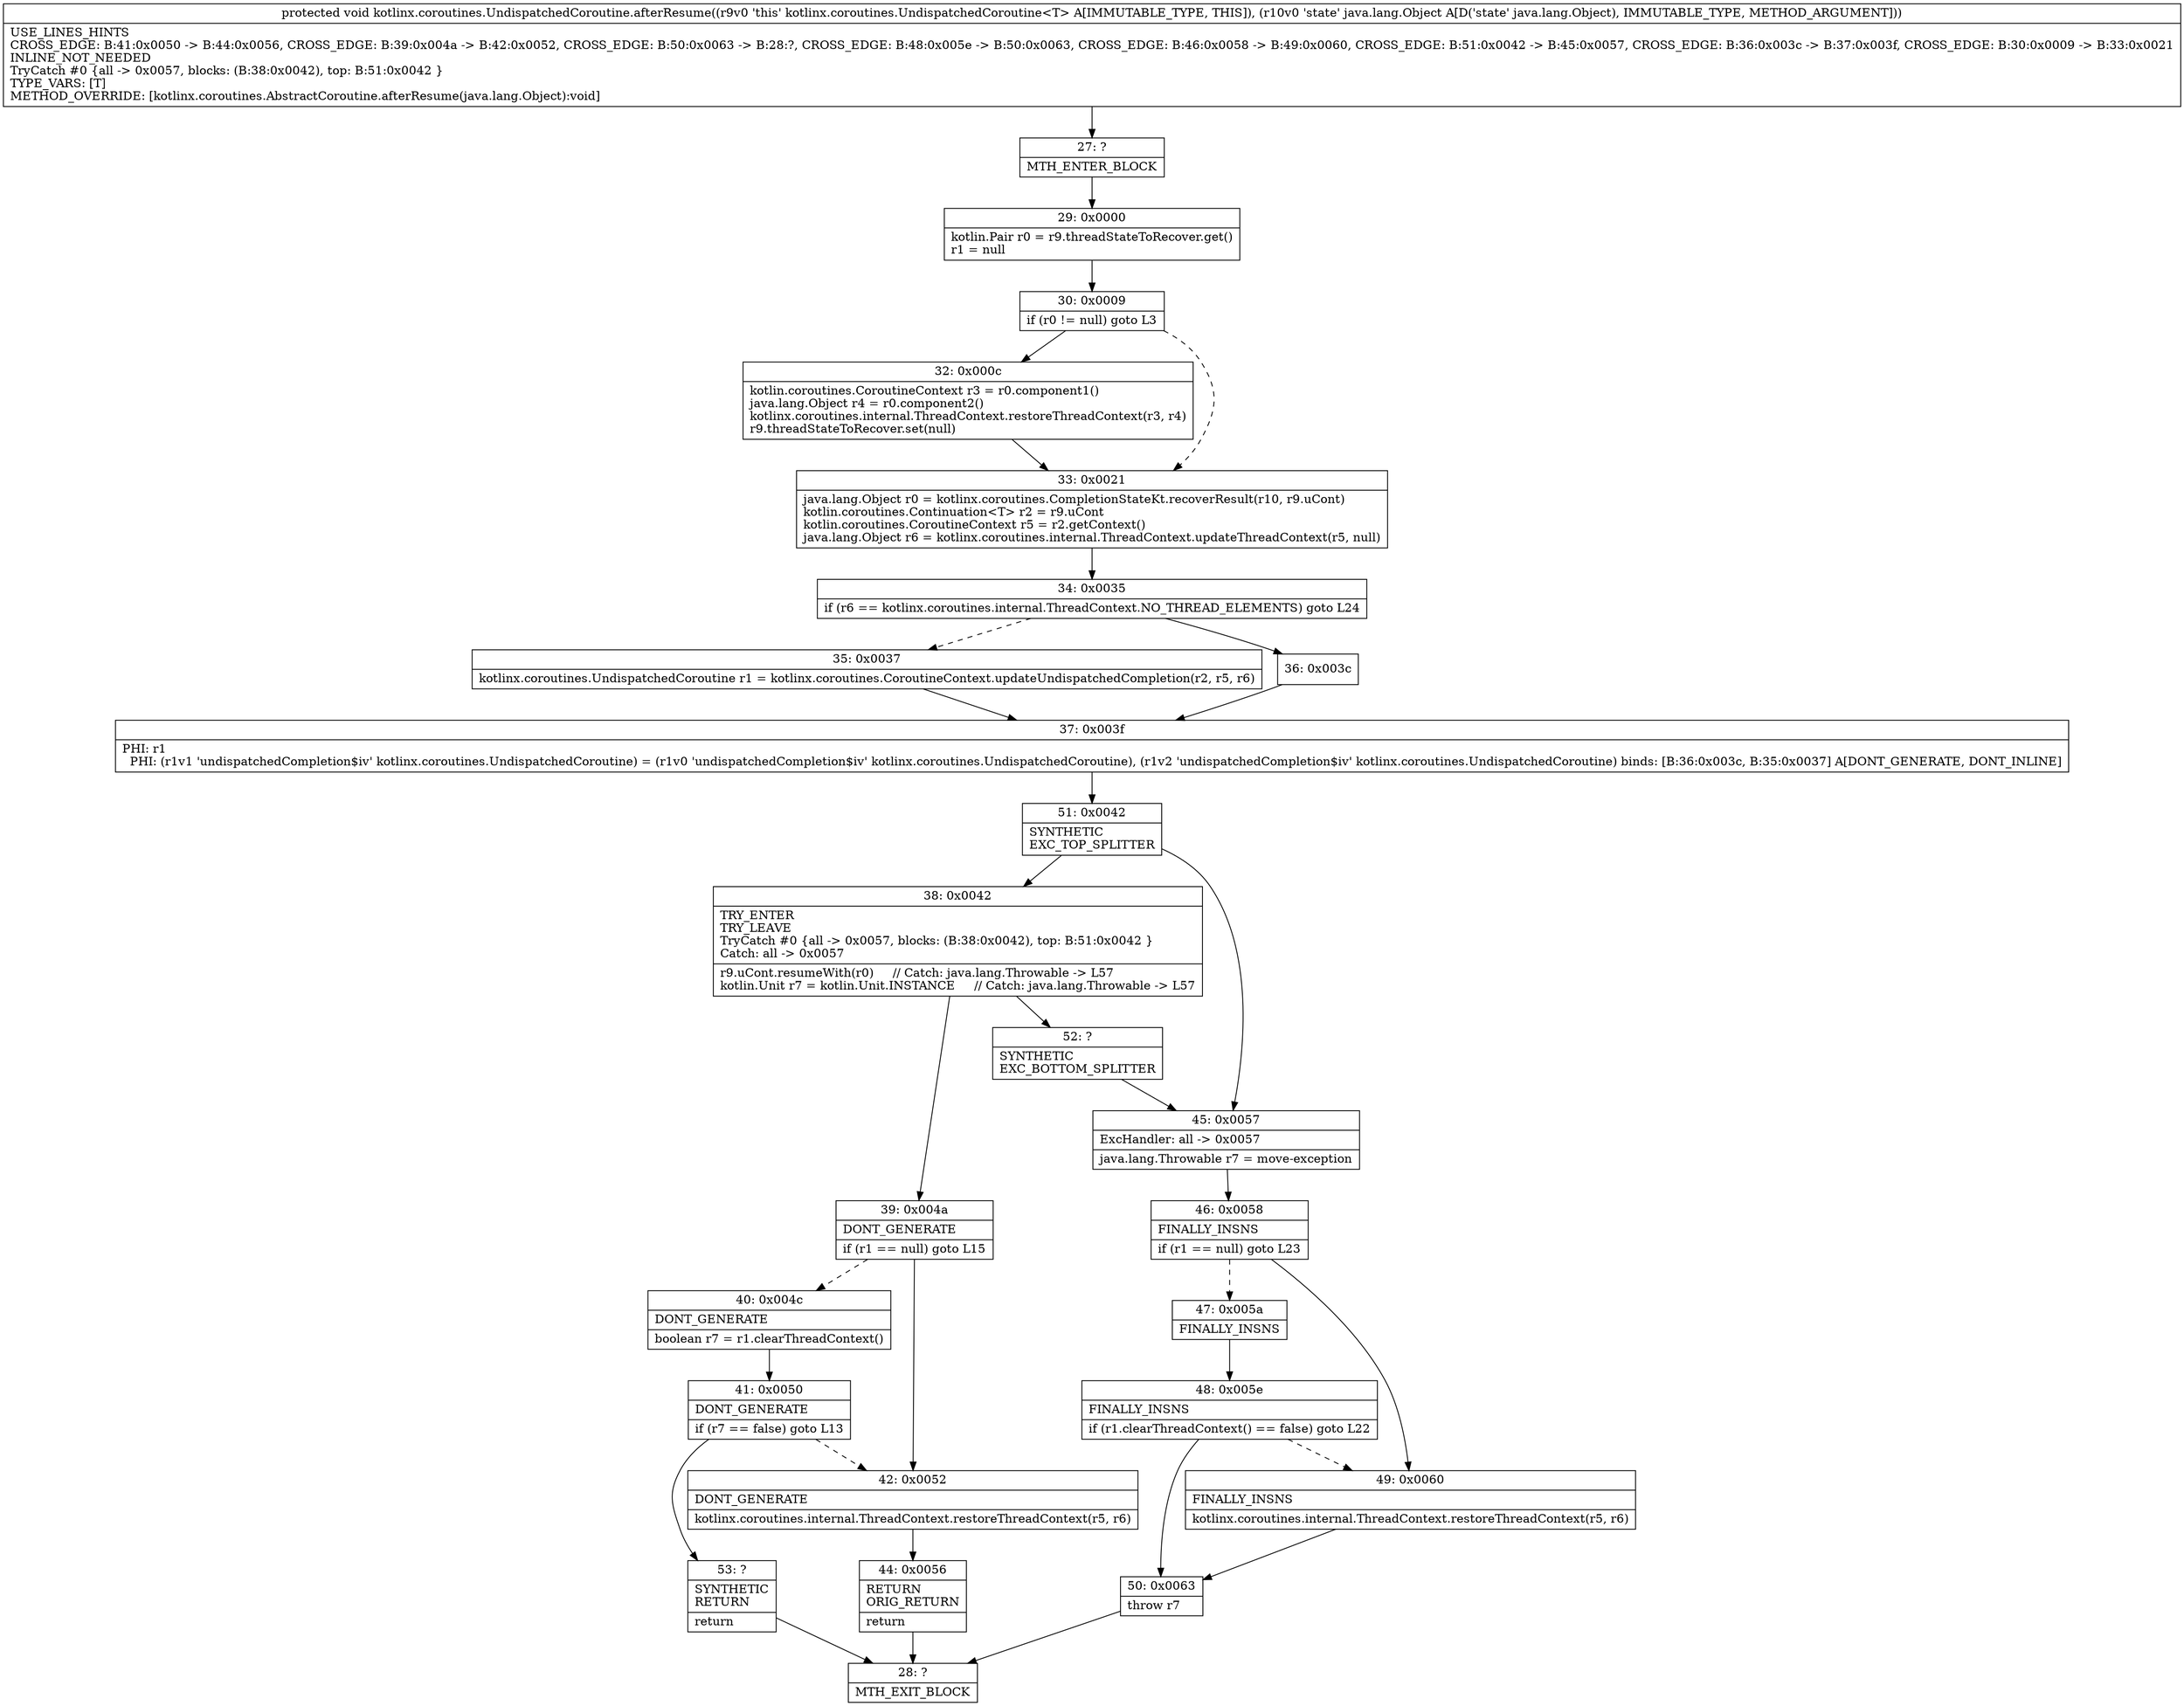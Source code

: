 digraph "CFG forkotlinx.coroutines.UndispatchedCoroutine.afterResume(Ljava\/lang\/Object;)V" {
Node_27 [shape=record,label="{27\:\ ?|MTH_ENTER_BLOCK\l}"];
Node_29 [shape=record,label="{29\:\ 0x0000|kotlin.Pair r0 = r9.threadStateToRecover.get()\lr1 = null\l}"];
Node_30 [shape=record,label="{30\:\ 0x0009|if (r0 != null) goto L3\l}"];
Node_32 [shape=record,label="{32\:\ 0x000c|kotlin.coroutines.CoroutineContext r3 = r0.component1()\ljava.lang.Object r4 = r0.component2()\lkotlinx.coroutines.internal.ThreadContext.restoreThreadContext(r3, r4)\lr9.threadStateToRecover.set(null)\l}"];
Node_33 [shape=record,label="{33\:\ 0x0021|java.lang.Object r0 = kotlinx.coroutines.CompletionStateKt.recoverResult(r10, r9.uCont)\lkotlin.coroutines.Continuation\<T\> r2 = r9.uCont\lkotlin.coroutines.CoroutineContext r5 = r2.getContext()\ljava.lang.Object r6 = kotlinx.coroutines.internal.ThreadContext.updateThreadContext(r5, null)\l}"];
Node_34 [shape=record,label="{34\:\ 0x0035|if (r6 == kotlinx.coroutines.internal.ThreadContext.NO_THREAD_ELEMENTS) goto L24\l}"];
Node_35 [shape=record,label="{35\:\ 0x0037|kotlinx.coroutines.UndispatchedCoroutine r1 = kotlinx.coroutines.CoroutineContext.updateUndispatchedCompletion(r2, r5, r6)\l}"];
Node_37 [shape=record,label="{37\:\ 0x003f|PHI: r1 \l  PHI: (r1v1 'undispatchedCompletion$iv' kotlinx.coroutines.UndispatchedCoroutine) = (r1v0 'undispatchedCompletion$iv' kotlinx.coroutines.UndispatchedCoroutine), (r1v2 'undispatchedCompletion$iv' kotlinx.coroutines.UndispatchedCoroutine) binds: [B:36:0x003c, B:35:0x0037] A[DONT_GENERATE, DONT_INLINE]\l}"];
Node_51 [shape=record,label="{51\:\ 0x0042|SYNTHETIC\lEXC_TOP_SPLITTER\l}"];
Node_38 [shape=record,label="{38\:\ 0x0042|TRY_ENTER\lTRY_LEAVE\lTryCatch #0 \{all \-\> 0x0057, blocks: (B:38:0x0042), top: B:51:0x0042 \}\lCatch: all \-\> 0x0057\l|r9.uCont.resumeWith(r0)     \/\/ Catch: java.lang.Throwable \-\> L57\lkotlin.Unit r7 = kotlin.Unit.INSTANCE     \/\/ Catch: java.lang.Throwable \-\> L57\l}"];
Node_39 [shape=record,label="{39\:\ 0x004a|DONT_GENERATE\l|if (r1 == null) goto L15\l}"];
Node_40 [shape=record,label="{40\:\ 0x004c|DONT_GENERATE\l|boolean r7 = r1.clearThreadContext()\l}"];
Node_41 [shape=record,label="{41\:\ 0x0050|DONT_GENERATE\l|if (r7 == false) goto L13\l}"];
Node_53 [shape=record,label="{53\:\ ?|SYNTHETIC\lRETURN\l|return\l}"];
Node_28 [shape=record,label="{28\:\ ?|MTH_EXIT_BLOCK\l}"];
Node_42 [shape=record,label="{42\:\ 0x0052|DONT_GENERATE\l|kotlinx.coroutines.internal.ThreadContext.restoreThreadContext(r5, r6)\l}"];
Node_44 [shape=record,label="{44\:\ 0x0056|RETURN\lORIG_RETURN\l|return\l}"];
Node_52 [shape=record,label="{52\:\ ?|SYNTHETIC\lEXC_BOTTOM_SPLITTER\l}"];
Node_45 [shape=record,label="{45\:\ 0x0057|ExcHandler: all \-\> 0x0057\l|java.lang.Throwable r7 = move\-exception\l}"];
Node_46 [shape=record,label="{46\:\ 0x0058|FINALLY_INSNS\l|if (r1 == null) goto L23\l}"];
Node_47 [shape=record,label="{47\:\ 0x005a|FINALLY_INSNS\l}"];
Node_48 [shape=record,label="{48\:\ 0x005e|FINALLY_INSNS\l|if (r1.clearThreadContext() == false) goto L22\l}"];
Node_50 [shape=record,label="{50\:\ 0x0063|throw r7\l}"];
Node_49 [shape=record,label="{49\:\ 0x0060|FINALLY_INSNS\l|kotlinx.coroutines.internal.ThreadContext.restoreThreadContext(r5, r6)\l}"];
Node_36 [shape=record,label="{36\:\ 0x003c}"];
MethodNode[shape=record,label="{protected void kotlinx.coroutines.UndispatchedCoroutine.afterResume((r9v0 'this' kotlinx.coroutines.UndispatchedCoroutine\<T\> A[IMMUTABLE_TYPE, THIS]), (r10v0 'state' java.lang.Object A[D('state' java.lang.Object), IMMUTABLE_TYPE, METHOD_ARGUMENT]))  | USE_LINES_HINTS\lCROSS_EDGE: B:41:0x0050 \-\> B:44:0x0056, CROSS_EDGE: B:39:0x004a \-\> B:42:0x0052, CROSS_EDGE: B:50:0x0063 \-\> B:28:?, CROSS_EDGE: B:48:0x005e \-\> B:50:0x0063, CROSS_EDGE: B:46:0x0058 \-\> B:49:0x0060, CROSS_EDGE: B:51:0x0042 \-\> B:45:0x0057, CROSS_EDGE: B:36:0x003c \-\> B:37:0x003f, CROSS_EDGE: B:30:0x0009 \-\> B:33:0x0021\lINLINE_NOT_NEEDED\lTryCatch #0 \{all \-\> 0x0057, blocks: (B:38:0x0042), top: B:51:0x0042 \}\lTYPE_VARS: [T]\lMETHOD_OVERRIDE: [kotlinx.coroutines.AbstractCoroutine.afterResume(java.lang.Object):void]\l}"];
MethodNode -> Node_27;Node_27 -> Node_29;
Node_29 -> Node_30;
Node_30 -> Node_32;
Node_30 -> Node_33[style=dashed];
Node_32 -> Node_33;
Node_33 -> Node_34;
Node_34 -> Node_35[style=dashed];
Node_34 -> Node_36;
Node_35 -> Node_37;
Node_37 -> Node_51;
Node_51 -> Node_38;
Node_51 -> Node_45;
Node_38 -> Node_39;
Node_38 -> Node_52;
Node_39 -> Node_40[style=dashed];
Node_39 -> Node_42;
Node_40 -> Node_41;
Node_41 -> Node_42[style=dashed];
Node_41 -> Node_53;
Node_53 -> Node_28;
Node_42 -> Node_44;
Node_44 -> Node_28;
Node_52 -> Node_45;
Node_45 -> Node_46;
Node_46 -> Node_47[style=dashed];
Node_46 -> Node_49;
Node_47 -> Node_48;
Node_48 -> Node_49[style=dashed];
Node_48 -> Node_50;
Node_50 -> Node_28;
Node_49 -> Node_50;
Node_36 -> Node_37;
}

